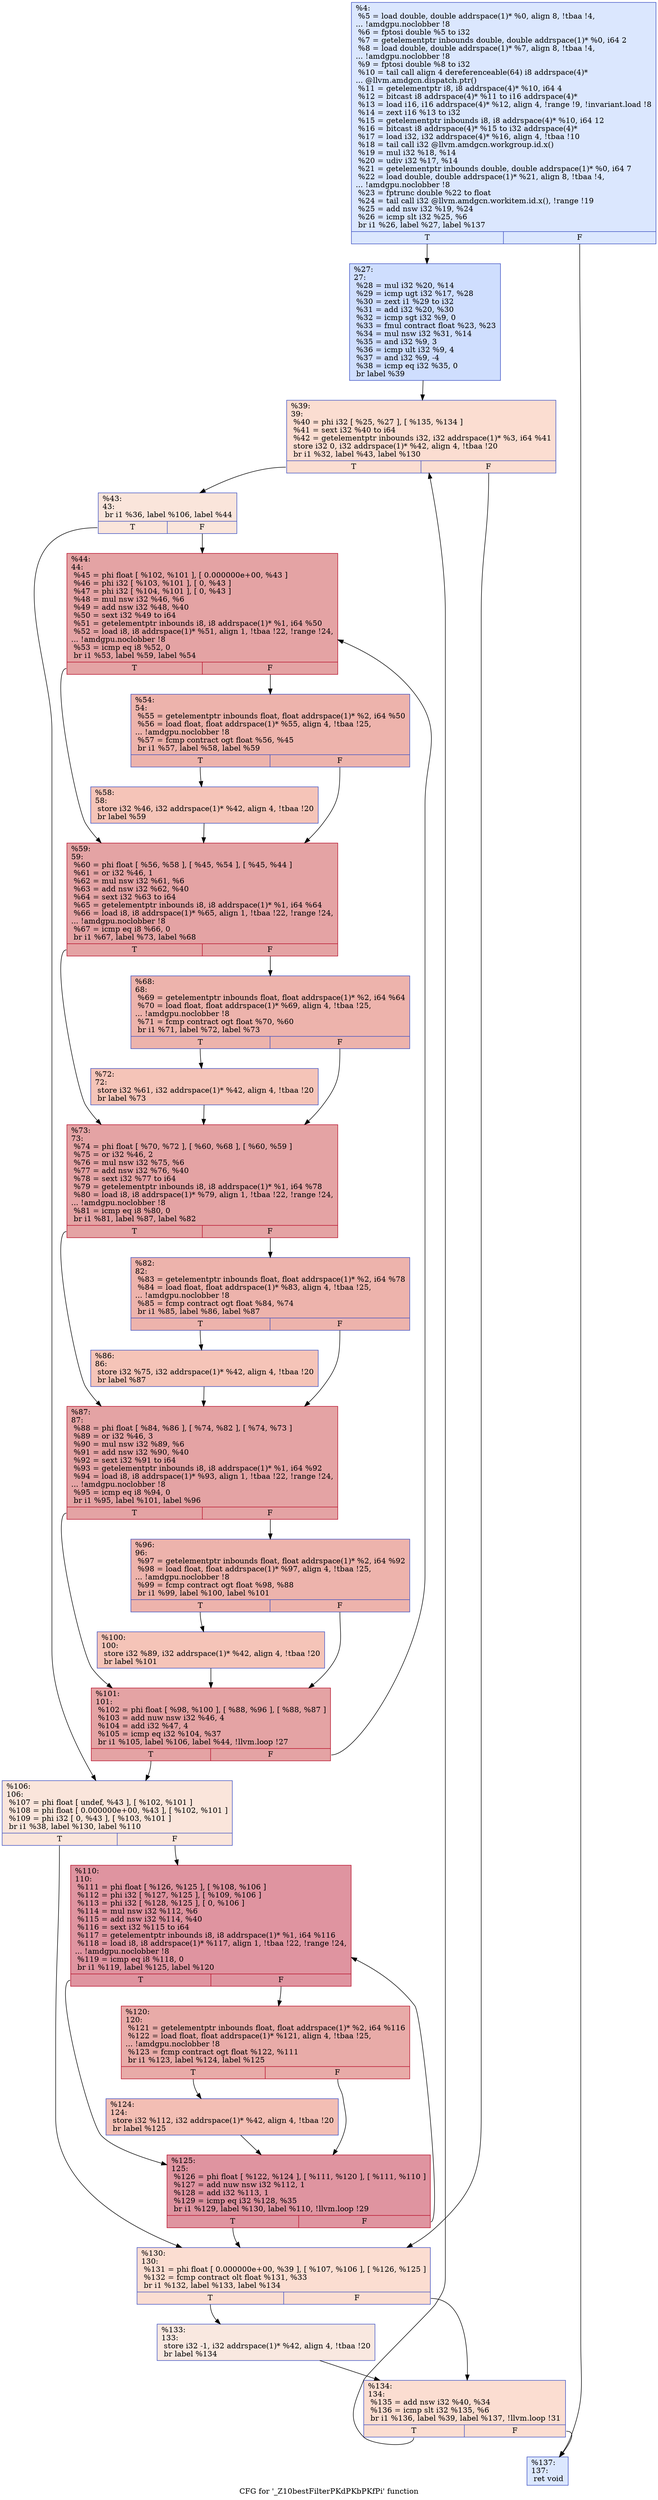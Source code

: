 digraph "CFG for '_Z10bestFilterPKdPKbPKfPi' function" {
	label="CFG for '_Z10bestFilterPKdPKbPKfPi' function";

	Node0x6086f40 [shape=record,color="#3d50c3ff", style=filled, fillcolor="#aec9fc70",label="{%4:\l  %5 = load double, double addrspace(1)* %0, align 8, !tbaa !4,\l... !amdgpu.noclobber !8\l  %6 = fptosi double %5 to i32\l  %7 = getelementptr inbounds double, double addrspace(1)* %0, i64 2\l  %8 = load double, double addrspace(1)* %7, align 8, !tbaa !4,\l... !amdgpu.noclobber !8\l  %9 = fptosi double %8 to i32\l  %10 = tail call align 4 dereferenceable(64) i8 addrspace(4)*\l... @llvm.amdgcn.dispatch.ptr()\l  %11 = getelementptr i8, i8 addrspace(4)* %10, i64 4\l  %12 = bitcast i8 addrspace(4)* %11 to i16 addrspace(4)*\l  %13 = load i16, i16 addrspace(4)* %12, align 4, !range !9, !invariant.load !8\l  %14 = zext i16 %13 to i32\l  %15 = getelementptr inbounds i8, i8 addrspace(4)* %10, i64 12\l  %16 = bitcast i8 addrspace(4)* %15 to i32 addrspace(4)*\l  %17 = load i32, i32 addrspace(4)* %16, align 4, !tbaa !10\l  %18 = tail call i32 @llvm.amdgcn.workgroup.id.x()\l  %19 = mul i32 %18, %14\l  %20 = udiv i32 %17, %14\l  %21 = getelementptr inbounds double, double addrspace(1)* %0, i64 7\l  %22 = load double, double addrspace(1)* %21, align 8, !tbaa !4,\l... !amdgpu.noclobber !8\l  %23 = fptrunc double %22 to float\l  %24 = tail call i32 @llvm.amdgcn.workitem.id.x(), !range !19\l  %25 = add nsw i32 %19, %24\l  %26 = icmp slt i32 %25, %6\l  br i1 %26, label %27, label %137\l|{<s0>T|<s1>F}}"];
	Node0x6086f40:s0 -> Node0x608a500;
	Node0x6086f40:s1 -> Node0x608a590;
	Node0x608a500 [shape=record,color="#3d50c3ff", style=filled, fillcolor="#93b5fe70",label="{%27:\l27:                                               \l  %28 = mul i32 %20, %14\l  %29 = icmp ugt i32 %17, %28\l  %30 = zext i1 %29 to i32\l  %31 = add i32 %20, %30\l  %32 = icmp sgt i32 %9, 0\l  %33 = fmul contract float %23, %23\l  %34 = mul nsw i32 %31, %14\l  %35 = and i32 %9, 3\l  %36 = icmp ult i32 %9, 4\l  %37 = and i32 %9, -4\l  %38 = icmp eq i32 %35, 0\l  br label %39\l}"];
	Node0x608a500 -> Node0x608ae90;
	Node0x608ae90 [shape=record,color="#3d50c3ff", style=filled, fillcolor="#f7b39670",label="{%39:\l39:                                               \l  %40 = phi i32 [ %25, %27 ], [ %135, %134 ]\l  %41 = sext i32 %40 to i64\l  %42 = getelementptr inbounds i32, i32 addrspace(1)* %3, i64 %41\l  store i32 0, i32 addrspace(1)* %42, align 4, !tbaa !20\l  br i1 %32, label %43, label %130\l|{<s0>T|<s1>F}}"];
	Node0x608ae90:s0 -> Node0x608b3d0;
	Node0x608ae90:s1 -> Node0x608b460;
	Node0x608b3d0 [shape=record,color="#3d50c3ff", style=filled, fillcolor="#f4c5ad70",label="{%43:\l43:                                               \l  br i1 %36, label %106, label %44\l|{<s0>T|<s1>F}}"];
	Node0x608b3d0:s0 -> Node0x608b5a0;
	Node0x608b3d0:s1 -> Node0x608b5f0;
	Node0x608b5f0 [shape=record,color="#b70d28ff", style=filled, fillcolor="#c32e3170",label="{%44:\l44:                                               \l  %45 = phi float [ %102, %101 ], [ 0.000000e+00, %43 ]\l  %46 = phi i32 [ %103, %101 ], [ 0, %43 ]\l  %47 = phi i32 [ %104, %101 ], [ 0, %43 ]\l  %48 = mul nsw i32 %46, %6\l  %49 = add nsw i32 %48, %40\l  %50 = sext i32 %49 to i64\l  %51 = getelementptr inbounds i8, i8 addrspace(1)* %1, i64 %50\l  %52 = load i8, i8 addrspace(1)* %51, align 1, !tbaa !22, !range !24,\l... !amdgpu.noclobber !8\l  %53 = icmp eq i8 %52, 0\l  br i1 %53, label %59, label %54\l|{<s0>T|<s1>F}}"];
	Node0x608b5f0:s0 -> Node0x608cba0;
	Node0x608b5f0:s1 -> Node0x608cbf0;
	Node0x608cbf0 [shape=record,color="#3d50c3ff", style=filled, fillcolor="#d6524470",label="{%54:\l54:                                               \l  %55 = getelementptr inbounds float, float addrspace(1)* %2, i64 %50\l  %56 = load float, float addrspace(1)* %55, align 4, !tbaa !25,\l... !amdgpu.noclobber !8\l  %57 = fcmp contract ogt float %56, %45\l  br i1 %57, label %58, label %59\l|{<s0>T|<s1>F}}"];
	Node0x608cbf0:s0 -> Node0x608d010;
	Node0x608cbf0:s1 -> Node0x608cba0;
	Node0x608d010 [shape=record,color="#3d50c3ff", style=filled, fillcolor="#e97a5f70",label="{%58:\l58:                                               \l  store i32 %46, i32 addrspace(1)* %42, align 4, !tbaa !20\l  br label %59\l}"];
	Node0x608d010 -> Node0x608cba0;
	Node0x608cba0 [shape=record,color="#b70d28ff", style=filled, fillcolor="#c32e3170",label="{%59:\l59:                                               \l  %60 = phi float [ %56, %58 ], [ %45, %54 ], [ %45, %44 ]\l  %61 = or i32 %46, 1\l  %62 = mul nsw i32 %61, %6\l  %63 = add nsw i32 %62, %40\l  %64 = sext i32 %63 to i64\l  %65 = getelementptr inbounds i8, i8 addrspace(1)* %1, i64 %64\l  %66 = load i8, i8 addrspace(1)* %65, align 1, !tbaa !22, !range !24,\l... !amdgpu.noclobber !8\l  %67 = icmp eq i8 %66, 0\l  br i1 %67, label %73, label %68\l|{<s0>T|<s1>F}}"];
	Node0x608cba0:s0 -> Node0x608ab20;
	Node0x608cba0:s1 -> Node0x608eb80;
	Node0x608eb80 [shape=record,color="#3d50c3ff", style=filled, fillcolor="#d6524470",label="{%68:\l68:                                               \l  %69 = getelementptr inbounds float, float addrspace(1)* %2, i64 %64\l  %70 = load float, float addrspace(1)* %69, align 4, !tbaa !25,\l... !amdgpu.noclobber !8\l  %71 = fcmp contract ogt float %70, %60\l  br i1 %71, label %72, label %73\l|{<s0>T|<s1>F}}"];
	Node0x608eb80:s0 -> Node0x608f470;
	Node0x608eb80:s1 -> Node0x608ab20;
	Node0x608f470 [shape=record,color="#3d50c3ff", style=filled, fillcolor="#e97a5f70",label="{%72:\l72:                                               \l  store i32 %61, i32 addrspace(1)* %42, align 4, !tbaa !20\l  br label %73\l}"];
	Node0x608f470 -> Node0x608ab20;
	Node0x608ab20 [shape=record,color="#b70d28ff", style=filled, fillcolor="#c32e3170",label="{%73:\l73:                                               \l  %74 = phi float [ %70, %72 ], [ %60, %68 ], [ %60, %59 ]\l  %75 = or i32 %46, 2\l  %76 = mul nsw i32 %75, %6\l  %77 = add nsw i32 %76, %40\l  %78 = sext i32 %77 to i64\l  %79 = getelementptr inbounds i8, i8 addrspace(1)* %1, i64 %78\l  %80 = load i8, i8 addrspace(1)* %79, align 1, !tbaa !22, !range !24,\l... !amdgpu.noclobber !8\l  %81 = icmp eq i8 %80, 0\l  br i1 %81, label %87, label %82\l|{<s0>T|<s1>F}}"];
	Node0x608ab20:s0 -> Node0x608fba0;
	Node0x608ab20:s1 -> Node0x608fbf0;
	Node0x608fbf0 [shape=record,color="#3d50c3ff", style=filled, fillcolor="#d6524470",label="{%82:\l82:                                               \l  %83 = getelementptr inbounds float, float addrspace(1)* %2, i64 %78\l  %84 = load float, float addrspace(1)* %83, align 4, !tbaa !25,\l... !amdgpu.noclobber !8\l  %85 = fcmp contract ogt float %84, %74\l  br i1 %85, label %86, label %87\l|{<s0>T|<s1>F}}"];
	Node0x608fbf0:s0 -> Node0x608fed0;
	Node0x608fbf0:s1 -> Node0x608fba0;
	Node0x608fed0 [shape=record,color="#3d50c3ff", style=filled, fillcolor="#e97a5f70",label="{%86:\l86:                                               \l  store i32 %75, i32 addrspace(1)* %42, align 4, !tbaa !20\l  br label %87\l}"];
	Node0x608fed0 -> Node0x608fba0;
	Node0x608fba0 [shape=record,color="#b70d28ff", style=filled, fillcolor="#c32e3170",label="{%87:\l87:                                               \l  %88 = phi float [ %84, %86 ], [ %74, %82 ], [ %74, %73 ]\l  %89 = or i32 %46, 3\l  %90 = mul nsw i32 %89, %6\l  %91 = add nsw i32 %90, %40\l  %92 = sext i32 %91 to i64\l  %93 = getelementptr inbounds i8, i8 addrspace(1)* %1, i64 %92\l  %94 = load i8, i8 addrspace(1)* %93, align 1, !tbaa !22, !range !24,\l... !amdgpu.noclobber !8\l  %95 = icmp eq i8 %94, 0\l  br i1 %95, label %101, label %96\l|{<s0>T|<s1>F}}"];
	Node0x608fba0:s0 -> Node0x608b730;
	Node0x608fba0:s1 -> Node0x60905a0;
	Node0x60905a0 [shape=record,color="#3d50c3ff", style=filled, fillcolor="#d6524470",label="{%96:\l96:                                               \l  %97 = getelementptr inbounds float, float addrspace(1)* %2, i64 %92\l  %98 = load float, float addrspace(1)* %97, align 4, !tbaa !25,\l... !amdgpu.noclobber !8\l  %99 = fcmp contract ogt float %98, %88\l  br i1 %99, label %100, label %101\l|{<s0>T|<s1>F}}"];
	Node0x60905a0:s0 -> Node0x6090840;
	Node0x60905a0:s1 -> Node0x608b730;
	Node0x6090840 [shape=record,color="#3d50c3ff", style=filled, fillcolor="#e97a5f70",label="{%100:\l100:                                              \l  store i32 %89, i32 addrspace(1)* %42, align 4, !tbaa !20\l  br label %101\l}"];
	Node0x6090840 -> Node0x608b730;
	Node0x608b730 [shape=record,color="#b70d28ff", style=filled, fillcolor="#c32e3170",label="{%101:\l101:                                              \l  %102 = phi float [ %98, %100 ], [ %88, %96 ], [ %88, %87 ]\l  %103 = add nuw nsw i32 %46, 4\l  %104 = add i32 %47, 4\l  %105 = icmp eq i32 %104, %37\l  br i1 %105, label %106, label %44, !llvm.loop !27\l|{<s0>T|<s1>F}}"];
	Node0x608b730:s0 -> Node0x608b5a0;
	Node0x608b730:s1 -> Node0x608b5f0;
	Node0x608b5a0 [shape=record,color="#3d50c3ff", style=filled, fillcolor="#f4c5ad70",label="{%106:\l106:                                              \l  %107 = phi float [ undef, %43 ], [ %102, %101 ]\l  %108 = phi float [ 0.000000e+00, %43 ], [ %102, %101 ]\l  %109 = phi i32 [ 0, %43 ], [ %103, %101 ]\l  br i1 %38, label %130, label %110\l|{<s0>T|<s1>F}}"];
	Node0x608b5a0:s0 -> Node0x608b460;
	Node0x608b5a0:s1 -> Node0x6091450;
	Node0x6091450 [shape=record,color="#b70d28ff", style=filled, fillcolor="#b70d2870",label="{%110:\l110:                                              \l  %111 = phi float [ %126, %125 ], [ %108, %106 ]\l  %112 = phi i32 [ %127, %125 ], [ %109, %106 ]\l  %113 = phi i32 [ %128, %125 ], [ 0, %106 ]\l  %114 = mul nsw i32 %112, %6\l  %115 = add nsw i32 %114, %40\l  %116 = sext i32 %115 to i64\l  %117 = getelementptr inbounds i8, i8 addrspace(1)* %1, i64 %116\l  %118 = load i8, i8 addrspace(1)* %117, align 1, !tbaa !22, !range !24,\l... !amdgpu.noclobber !8\l  %119 = icmp eq i8 %118, 0\l  br i1 %119, label %125, label %120\l|{<s0>T|<s1>F}}"];
	Node0x6091450:s0 -> Node0x6091550;
	Node0x6091450:s1 -> Node0x6091ba0;
	Node0x6091ba0 [shape=record,color="#b70d28ff", style=filled, fillcolor="#cc403a70",label="{%120:\l120:                                              \l  %121 = getelementptr inbounds float, float addrspace(1)* %2, i64 %116\l  %122 = load float, float addrspace(1)* %121, align 4, !tbaa !25,\l... !amdgpu.noclobber !8\l  %123 = fcmp contract ogt float %122, %111\l  br i1 %123, label %124, label %125\l|{<s0>T|<s1>F}}"];
	Node0x6091ba0:s0 -> Node0x6091e40;
	Node0x6091ba0:s1 -> Node0x6091550;
	Node0x6091e40 [shape=record,color="#3d50c3ff", style=filled, fillcolor="#e36c5570",label="{%124:\l124:                                              \l  store i32 %112, i32 addrspace(1)* %42, align 4, !tbaa !20\l  br label %125\l}"];
	Node0x6091e40 -> Node0x6091550;
	Node0x6091550 [shape=record,color="#b70d28ff", style=filled, fillcolor="#b70d2870",label="{%125:\l125:                                              \l  %126 = phi float [ %122, %124 ], [ %111, %120 ], [ %111, %110 ]\l  %127 = add nuw nsw i32 %112, 1\l  %128 = add i32 %113, 1\l  %129 = icmp eq i32 %128, %35\l  br i1 %129, label %130, label %110, !llvm.loop !29\l|{<s0>T|<s1>F}}"];
	Node0x6091550:s0 -> Node0x608b460;
	Node0x6091550:s1 -> Node0x6091450;
	Node0x608b460 [shape=record,color="#3d50c3ff", style=filled, fillcolor="#f7b39670",label="{%130:\l130:                                              \l  %131 = phi float [ 0.000000e+00, %39 ], [ %107, %106 ], [ %126, %125 ]\l  %132 = fcmp contract olt float %131, %33\l  br i1 %132, label %133, label %134\l|{<s0>T|<s1>F}}"];
	Node0x608b460:s0 -> Node0x608de70;
	Node0x608b460:s1 -> Node0x608af80;
	Node0x608de70 [shape=record,color="#3d50c3ff", style=filled, fillcolor="#f1ccb870",label="{%133:\l133:                                              \l  store i32 -1, i32 addrspace(1)* %42, align 4, !tbaa !20\l  br label %134\l}"];
	Node0x608de70 -> Node0x608af80;
	Node0x608af80 [shape=record,color="#3d50c3ff", style=filled, fillcolor="#f7b39670",label="{%134:\l134:                                              \l  %135 = add nsw i32 %40, %34\l  %136 = icmp slt i32 %135, %6\l  br i1 %136, label %39, label %137, !llvm.loop !31\l|{<s0>T|<s1>F}}"];
	Node0x608af80:s0 -> Node0x608ae90;
	Node0x608af80:s1 -> Node0x608a590;
	Node0x608a590 [shape=record,color="#3d50c3ff", style=filled, fillcolor="#aec9fc70",label="{%137:\l137:                                              \l  ret void\l}"];
}
